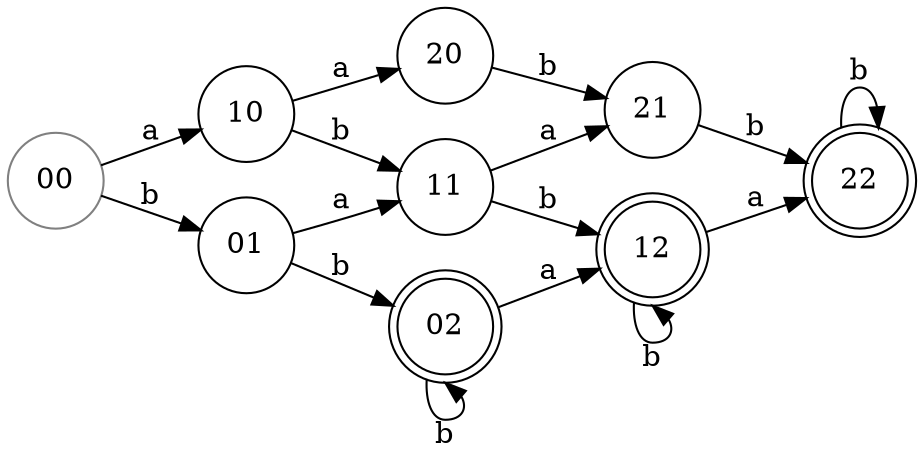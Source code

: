 digraph G{
  rankdir=LR;
  node [shape = doublecircle];02, 12, 22;
  node [shape = circle];
  00 [color = "#808080"];
  00 -> 10 [label = "a"];
  01 -> 11 [label = "a"];
  02 -> 12 [label = "a"];
  10 -> 20 [label = "a"];
  11 -> 21 [label = "a"];
  12 -> 22 [label = "a"];

  00 -> 01 [label = "b"];
  01 -> 02 [label = "b"];     
  02 -> 02:s [label = "b"];     
  10 -> 11 [label = "b"];
  11 -> 12 [label = "b"];
  12 -> 12:s [label = "b"];
  20 -> 21 [label = "b"];
  21 -> 22 [label = "b"];
  22 -> 22 [label = "b"];
}
